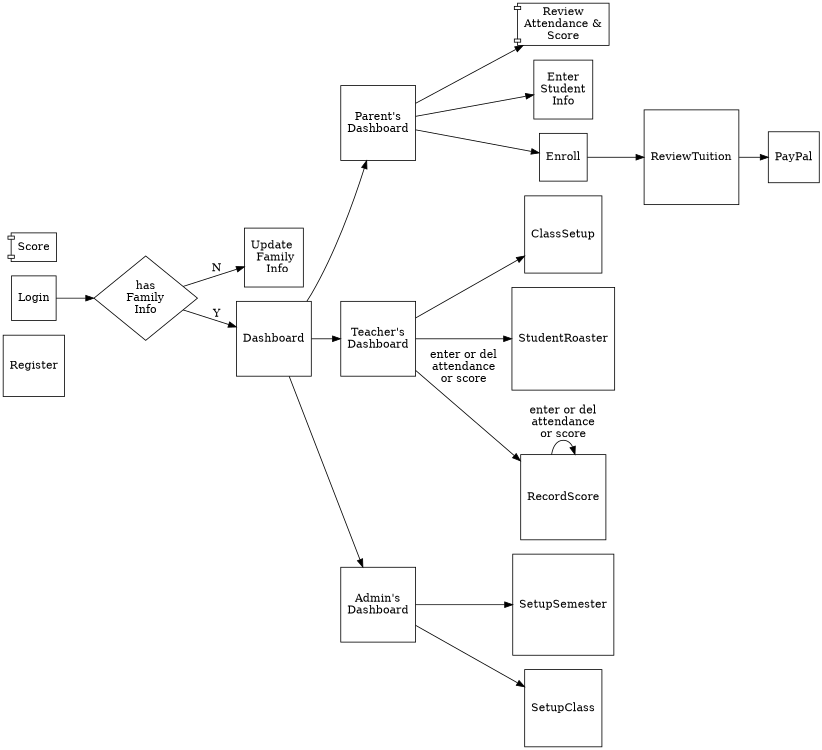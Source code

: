 digraph sis_page_flow {
	rankdir=LR;
	size="8,5"
	node [shape = square];
    Register;
    hasFamilyInfo [shape=diamond]; 
    Login [label="Login"];
    FamilyInfo [label="Update \n Family\n  Info"];
    Dashboard [stype="dotted"];
    ParentDashboard [label="Parent's\nDashboard"];
    TeacherDashboard [label="Teacher's\nDashboard"];
    AdminDashboard [label="Admin's\nDashboard"];
    Attendance [shape=component] ;
    Score [shape=component] ;
    EnterStudentInfo [label="Enter\nStudent\nInfo"];
    hasFamilyInfo [label="has\nFamily\nInfo"]
    Attendance [label="Review\nAttendance &\nScore"]

	Login -> hasFamilyInfo;
    hasFamilyInfo ->FamilyInfo [ label = "N" ];
	hasFamilyInfo -> Dashboard [ label = "Y" ];
    Dashboard -> ParentDashboard;
    Dashboard -> TeacherDashboard;
    Dashboard -> AdminDashboard;

    ParentDashboard -> Attendance;
    ParentDashboard -> EnterStudentInfo;
    ParentDashboard -> Enroll -> ReviewTuition -> PayPal;

    TeacherDashboard -> ClassSetup;
    TeacherDashboard -> StudentRoaster;
    TeacherDashboard -> RecordScore -> RecordScore[label="enter or del\nattendance\nor score"];

    AdminDashboard -> SetupSemester;
    AdminDashboard -> SetupClass;
}
